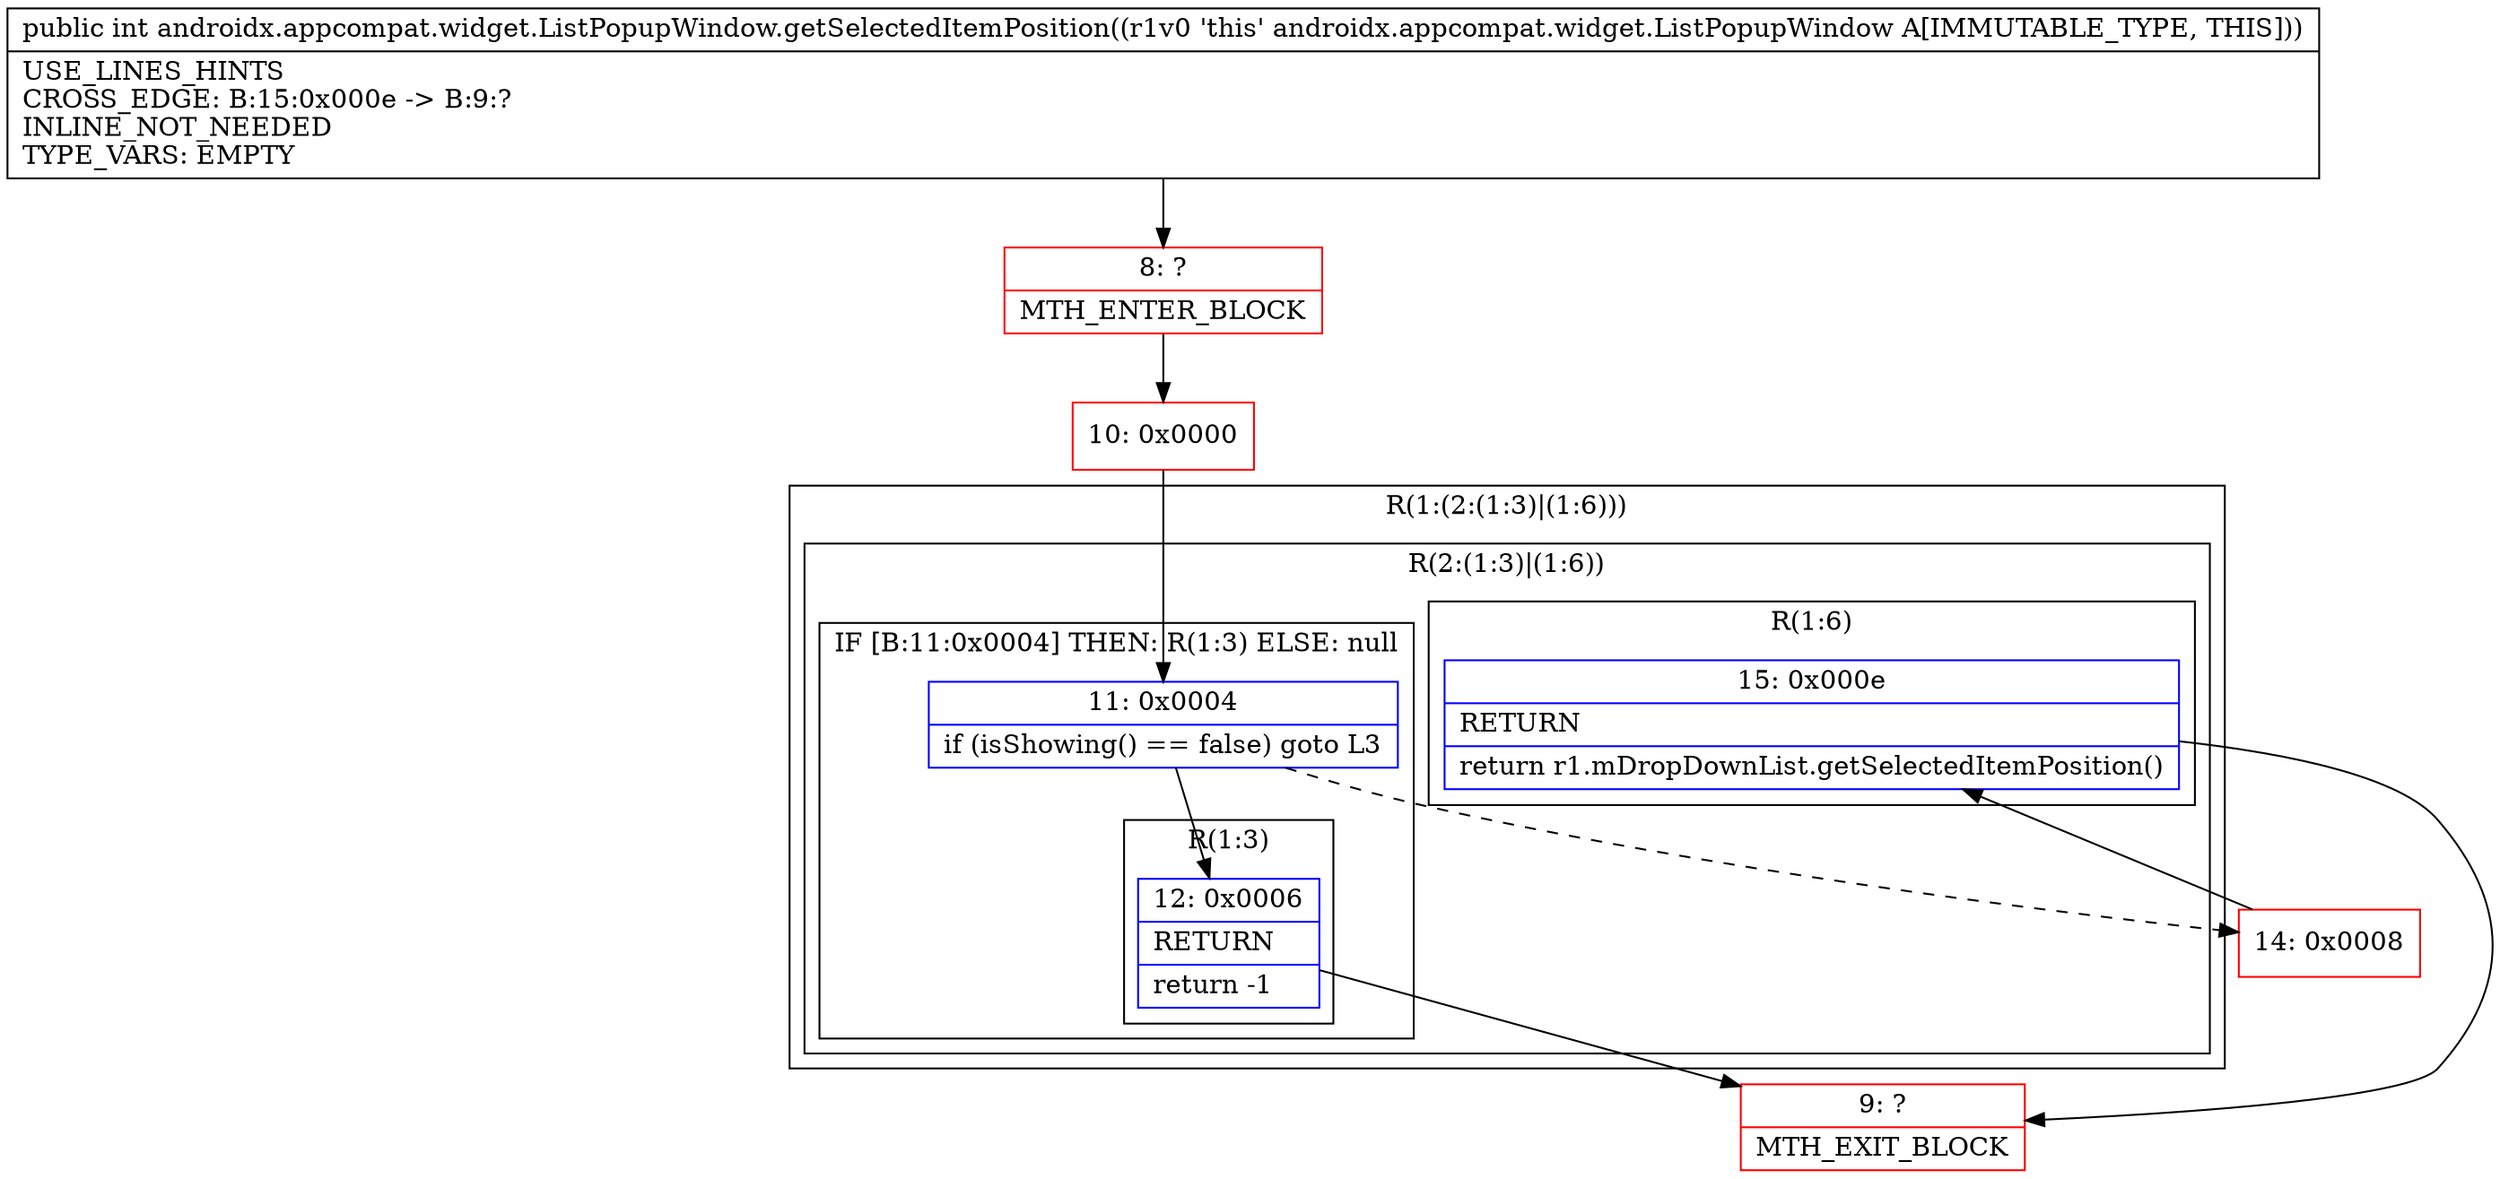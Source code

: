 digraph "CFG forandroidx.appcompat.widget.ListPopupWindow.getSelectedItemPosition()I" {
subgraph cluster_Region_295059013 {
label = "R(1:(2:(1:3)|(1:6)))";
node [shape=record,color=blue];
subgraph cluster_Region_1417873357 {
label = "R(2:(1:3)|(1:6))";
node [shape=record,color=blue];
subgraph cluster_IfRegion_2044618909 {
label = "IF [B:11:0x0004] THEN: R(1:3) ELSE: null";
node [shape=record,color=blue];
Node_11 [shape=record,label="{11\:\ 0x0004|if (isShowing() == false) goto L3\l}"];
subgraph cluster_Region_385663381 {
label = "R(1:3)";
node [shape=record,color=blue];
Node_12 [shape=record,label="{12\:\ 0x0006|RETURN\l|return \-1\l}"];
}
}
subgraph cluster_Region_918073625 {
label = "R(1:6)";
node [shape=record,color=blue];
Node_15 [shape=record,label="{15\:\ 0x000e|RETURN\l|return r1.mDropDownList.getSelectedItemPosition()\l}"];
}
}
}
Node_8 [shape=record,color=red,label="{8\:\ ?|MTH_ENTER_BLOCK\l}"];
Node_10 [shape=record,color=red,label="{10\:\ 0x0000}"];
Node_9 [shape=record,color=red,label="{9\:\ ?|MTH_EXIT_BLOCK\l}"];
Node_14 [shape=record,color=red,label="{14\:\ 0x0008}"];
MethodNode[shape=record,label="{public int androidx.appcompat.widget.ListPopupWindow.getSelectedItemPosition((r1v0 'this' androidx.appcompat.widget.ListPopupWindow A[IMMUTABLE_TYPE, THIS]))  | USE_LINES_HINTS\lCROSS_EDGE: B:15:0x000e \-\> B:9:?\lINLINE_NOT_NEEDED\lTYPE_VARS: EMPTY\l}"];
MethodNode -> Node_8;Node_11 -> Node_12;
Node_11 -> Node_14[style=dashed];
Node_12 -> Node_9;
Node_15 -> Node_9;
Node_8 -> Node_10;
Node_10 -> Node_11;
Node_14 -> Node_15;
}

